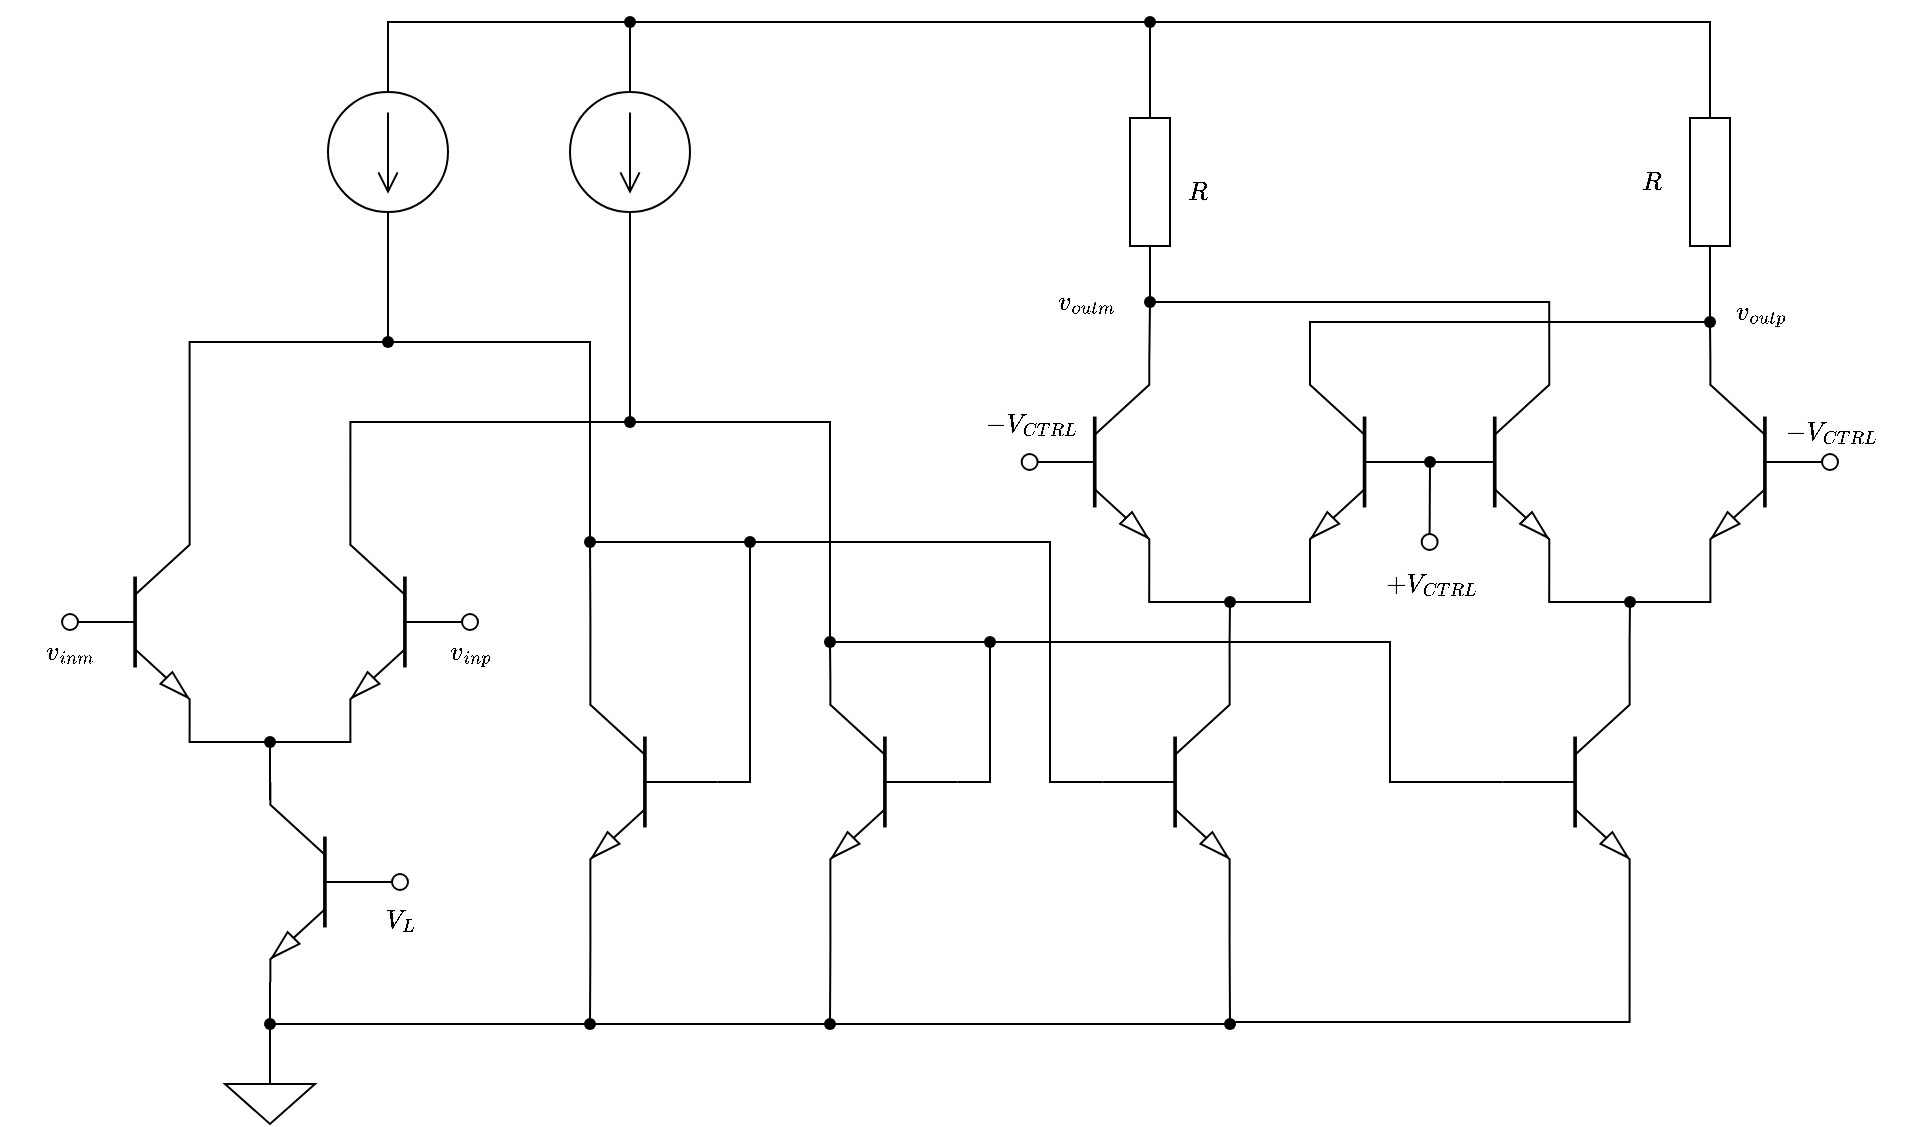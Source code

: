 <mxfile version="24.1.0" type="device">
  <diagram name="ページ1" id="3CdTRiGsujiSw6c1h7v3">
    <mxGraphModel dx="2954" dy="1196" grid="1" gridSize="10" guides="1" tooltips="1" connect="1" arrows="1" fold="1" page="1" pageScale="1" pageWidth="827" pageHeight="1169" math="1" shadow="0">
      <root>
        <mxCell id="0" />
        <mxCell id="1" parent="0" />
        <mxCell id="YW9zwW-SNKCNuL622meQ-1" value="" style="verticalLabelPosition=bottom;shadow=0;dashed=0;align=center;html=1;verticalAlign=top;shape=mxgraph.electrical.transistors.npn_transistor_5;" parent="1" vertex="1">
          <mxGeometry x="336" y="390" width="64" height="100" as="geometry" />
        </mxCell>
        <mxCell id="PU3b96CcsqgNLKvAV13z-3" value="" style="verticalLabelPosition=bottom;shadow=0;dashed=0;align=center;html=1;verticalAlign=top;shape=mxgraph.electrical.transistors.npn_transistor_5;flipH=1;" parent="1" vertex="1">
          <mxGeometry x="480" y="390" width="64" height="100" as="geometry" />
        </mxCell>
        <mxCell id="PU3b96CcsqgNLKvAV13z-5" value="" style="verticalLabelPosition=bottom;shadow=0;dashed=0;align=center;html=1;verticalAlign=top;shape=mxgraph.electrical.transistors.npn_transistor_5;flipH=1;" parent="1" vertex="1">
          <mxGeometry x="600" y="470" width="64" height="100" as="geometry" />
        </mxCell>
        <mxCell id="PU3b96CcsqgNLKvAV13z-6" value="" style="verticalLabelPosition=bottom;shadow=0;dashed=0;align=center;html=1;verticalAlign=top;shape=mxgraph.electrical.transistors.npn_transistor_5;flipH=1;" parent="1" vertex="1">
          <mxGeometry x="720" y="470" width="64" height="100" as="geometry" />
        </mxCell>
        <mxCell id="PU3b96CcsqgNLKvAV13z-10" value="" style="verticalLabelPosition=bottom;shadow=0;dashed=0;align=center;html=1;verticalAlign=top;shape=mxgraph.electrical.transistors.npn_transistor_5;flipH=0;" parent="1" vertex="1">
          <mxGeometry x="856" y="470" width="64" height="100" as="geometry" />
        </mxCell>
        <mxCell id="PU3b96CcsqgNLKvAV13z-11" value="" style="verticalLabelPosition=bottom;shadow=0;dashed=0;align=center;html=1;verticalAlign=top;shape=mxgraph.electrical.transistors.npn_transistor_5;flipH=0;" parent="1" vertex="1">
          <mxGeometry x="1056" y="470" width="64" height="100" as="geometry" />
        </mxCell>
        <mxCell id="PU3b96CcsqgNLKvAV13z-12" value="" style="verticalLabelPosition=bottom;shadow=0;dashed=0;align=center;html=1;verticalAlign=top;shape=mxgraph.electrical.transistors.npn_transistor_5;" parent="1" vertex="1">
          <mxGeometry x="815.82" y="310" width="64" height="100" as="geometry" />
        </mxCell>
        <mxCell id="PU3b96CcsqgNLKvAV13z-13" value="" style="verticalLabelPosition=bottom;shadow=0;dashed=0;align=center;html=1;verticalAlign=top;shape=mxgraph.electrical.transistors.npn_transistor_5;flipH=1;" parent="1" vertex="1">
          <mxGeometry x="959.82" y="310" width="64" height="100" as="geometry" />
        </mxCell>
        <mxCell id="PU3b96CcsqgNLKvAV13z-14" value="" style="verticalLabelPosition=bottom;shadow=0;dashed=0;align=center;html=1;verticalAlign=top;shape=mxgraph.electrical.transistors.npn_transistor_5;" parent="1" vertex="1">
          <mxGeometry x="1015.82" y="310" width="64" height="100" as="geometry" />
        </mxCell>
        <mxCell id="PU3b96CcsqgNLKvAV13z-15" value="" style="verticalLabelPosition=bottom;shadow=0;dashed=0;align=center;html=1;verticalAlign=top;shape=mxgraph.electrical.transistors.npn_transistor_5;flipH=1;" parent="1" vertex="1">
          <mxGeometry x="1160" y="310" width="64" height="100" as="geometry" />
        </mxCell>
        <mxCell id="PU3b96CcsqgNLKvAV13z-16" value="" style="shape=waypoint;sketch=0;fillStyle=solid;size=6;pointerEvents=1;points=[];fillColor=none;resizable=0;rotatable=0;perimeter=centerPerimeter;snapToPoint=1;fontFamily=Helvetica;fontSize=11;fontColor=default;labelBackgroundColor=default;" parent="1" vertex="1">
          <mxGeometry x="910" y="420" width="20" height="20" as="geometry" />
        </mxCell>
        <mxCell id="PU3b96CcsqgNLKvAV13z-17" style="edgeStyle=orthogonalEdgeStyle;rounded=0;orthogonalLoop=1;jettySize=auto;html=1;exitX=1;exitY=1;exitDx=0;exitDy=0;exitPerimeter=0;entryX=0.007;entryY=0.429;entryDx=0;entryDy=0;entryPerimeter=0;strokeColor=default;align=center;verticalAlign=middle;fontFamily=Helvetica;fontSize=11;fontColor=default;labelBackgroundColor=default;endArrow=none;endFill=0;" parent="1" source="PU3b96CcsqgNLKvAV13z-12" target="PU3b96CcsqgNLKvAV13z-16" edge="1">
          <mxGeometry relative="1" as="geometry">
            <Array as="points">
              <mxPoint x="879.82" y="430" />
            </Array>
          </mxGeometry>
        </mxCell>
        <mxCell id="PU3b96CcsqgNLKvAV13z-18" style="edgeStyle=orthogonalEdgeStyle;rounded=0;orthogonalLoop=1;jettySize=auto;html=1;exitX=1;exitY=1;exitDx=0;exitDy=0;exitPerimeter=0;entryX=0.96;entryY=0.643;entryDx=0;entryDy=0;entryPerimeter=0;strokeColor=default;align=center;verticalAlign=middle;fontFamily=Helvetica;fontSize=11;fontColor=default;labelBackgroundColor=default;endArrow=none;endFill=0;" parent="1" source="PU3b96CcsqgNLKvAV13z-13" target="PU3b96CcsqgNLKvAV13z-16" edge="1">
          <mxGeometry relative="1" as="geometry">
            <Array as="points">
              <mxPoint x="959.82" y="430" />
            </Array>
          </mxGeometry>
        </mxCell>
        <mxCell id="B4WlmdKC-h2AMB1wvCXI-6" style="edgeStyle=orthogonalEdgeStyle;rounded=0;orthogonalLoop=1;jettySize=auto;html=1;entryX=0.5;entryY=0;entryDx=0;entryDy=0;endArrow=none;endFill=0;" parent="1" source="PU3b96CcsqgNLKvAV13z-19" target="B4WlmdKC-h2AMB1wvCXI-3" edge="1">
          <mxGeometry relative="1" as="geometry" />
        </mxCell>
        <mxCell id="PU3b96CcsqgNLKvAV13z-19" value="" style="shape=waypoint;sketch=0;fillStyle=solid;size=6;pointerEvents=1;points=[];fillColor=none;resizable=0;rotatable=0;perimeter=centerPerimeter;snapToPoint=1;fontFamily=Helvetica;fontSize=11;fontColor=default;labelBackgroundColor=default;" parent="1" vertex="1">
          <mxGeometry x="1010" y="350" width="20" height="20" as="geometry" />
        </mxCell>
        <mxCell id="PU3b96CcsqgNLKvAV13z-20" style="edgeStyle=orthogonalEdgeStyle;rounded=0;orthogonalLoop=1;jettySize=auto;html=1;exitX=0;exitY=0.5;exitDx=0;exitDy=0;exitPerimeter=0;entryX=0.007;entryY=0.476;entryDx=0;entryDy=0;entryPerimeter=0;strokeColor=default;align=center;verticalAlign=middle;fontFamily=Helvetica;fontSize=11;fontColor=default;labelBackgroundColor=default;endArrow=none;endFill=0;" parent="1" source="PU3b96CcsqgNLKvAV13z-13" target="PU3b96CcsqgNLKvAV13z-19" edge="1">
          <mxGeometry relative="1" as="geometry" />
        </mxCell>
        <mxCell id="PU3b96CcsqgNLKvAV13z-21" style="edgeStyle=orthogonalEdgeStyle;rounded=0;orthogonalLoop=1;jettySize=auto;html=1;exitX=0;exitY=0.5;exitDx=0;exitDy=0;exitPerimeter=0;entryX=0.96;entryY=0.595;entryDx=0;entryDy=0;entryPerimeter=0;strokeColor=default;align=center;verticalAlign=middle;fontFamily=Helvetica;fontSize=11;fontColor=default;labelBackgroundColor=default;endArrow=none;endFill=0;" parent="1" source="PU3b96CcsqgNLKvAV13z-14" target="PU3b96CcsqgNLKvAV13z-19" edge="1">
          <mxGeometry relative="1" as="geometry" />
        </mxCell>
        <mxCell id="PU3b96CcsqgNLKvAV13z-22" value="" style="shape=waypoint;sketch=0;fillStyle=solid;size=6;pointerEvents=1;points=[];fillColor=none;resizable=0;rotatable=0;perimeter=centerPerimeter;snapToPoint=1;fontFamily=Helvetica;fontSize=11;fontColor=default;labelBackgroundColor=default;" parent="1" vertex="1">
          <mxGeometry x="1110" y="420" width="20" height="20" as="geometry" />
        </mxCell>
        <mxCell id="PU3b96CcsqgNLKvAV13z-23" style="edgeStyle=orthogonalEdgeStyle;rounded=0;orthogonalLoop=1;jettySize=auto;html=1;exitX=1;exitY=1;exitDx=0;exitDy=0;exitPerimeter=0;entryX=0.079;entryY=0.31;entryDx=0;entryDy=0;entryPerimeter=0;strokeColor=default;align=center;verticalAlign=middle;fontFamily=Helvetica;fontSize=11;fontColor=default;labelBackgroundColor=default;endArrow=none;endFill=0;" parent="1" source="PU3b96CcsqgNLKvAV13z-14" target="PU3b96CcsqgNLKvAV13z-22" edge="1">
          <mxGeometry relative="1" as="geometry">
            <Array as="points">
              <mxPoint x="1080" y="430" />
            </Array>
          </mxGeometry>
        </mxCell>
        <mxCell id="PU3b96CcsqgNLKvAV13z-24" style="edgeStyle=orthogonalEdgeStyle;rounded=0;orthogonalLoop=1;jettySize=auto;html=1;exitX=1;exitY=1;exitDx=0;exitDy=0;exitPerimeter=0;entryX=0.96;entryY=0.381;entryDx=0;entryDy=0;entryPerimeter=0;strokeColor=default;align=center;verticalAlign=middle;fontFamily=Helvetica;fontSize=11;fontColor=default;labelBackgroundColor=default;endArrow=none;endFill=0;" parent="1" source="PU3b96CcsqgNLKvAV13z-15" target="PU3b96CcsqgNLKvAV13z-22" edge="1">
          <mxGeometry relative="1" as="geometry">
            <Array as="points">
              <mxPoint x="1160" y="430" />
            </Array>
          </mxGeometry>
        </mxCell>
        <mxCell id="PU3b96CcsqgNLKvAV13z-25" style="edgeStyle=orthogonalEdgeStyle;rounded=0;orthogonalLoop=1;jettySize=auto;html=1;exitX=1;exitY=0;exitDx=0;exitDy=0;exitPerimeter=0;entryX=0.531;entryY=1.024;entryDx=0;entryDy=0;entryPerimeter=0;strokeColor=default;align=center;verticalAlign=middle;fontFamily=Helvetica;fontSize=11;fontColor=default;labelBackgroundColor=default;endArrow=none;endFill=0;" parent="1" source="PU3b96CcsqgNLKvAV13z-11" target="PU3b96CcsqgNLKvAV13z-22" edge="1">
          <mxGeometry relative="1" as="geometry" />
        </mxCell>
        <mxCell id="PU3b96CcsqgNLKvAV13z-26" style="edgeStyle=orthogonalEdgeStyle;rounded=0;orthogonalLoop=1;jettySize=auto;html=1;exitX=1;exitY=0;exitDx=0;exitDy=0;exitPerimeter=0;entryX=0.436;entryY=1.119;entryDx=0;entryDy=0;entryPerimeter=0;strokeColor=default;align=center;verticalAlign=middle;fontFamily=Helvetica;fontSize=11;fontColor=default;labelBackgroundColor=default;endArrow=none;endFill=0;" parent="1" source="PU3b96CcsqgNLKvAV13z-10" target="PU3b96CcsqgNLKvAV13z-16" edge="1">
          <mxGeometry relative="1" as="geometry" />
        </mxCell>
        <mxCell id="PU3b96CcsqgNLKvAV13z-30" value="" style="shape=waypoint;sketch=0;fillStyle=solid;size=6;pointerEvents=1;points=[];fillColor=none;resizable=0;rotatable=0;perimeter=centerPerimeter;snapToPoint=1;fontFamily=Helvetica;fontSize=11;fontColor=default;labelBackgroundColor=default;" parent="1" vertex="1">
          <mxGeometry x="590" y="390" width="20" height="20" as="geometry" />
        </mxCell>
        <mxCell id="PU3b96CcsqgNLKvAV13z-31" value="" style="shape=waypoint;sketch=0;fillStyle=solid;size=6;pointerEvents=1;points=[];fillColor=none;resizable=0;rotatable=0;perimeter=centerPerimeter;snapToPoint=1;fontFamily=Helvetica;fontSize=11;fontColor=default;labelBackgroundColor=default;" parent="1" vertex="1">
          <mxGeometry x="710" y="440" width="20" height="20" as="geometry" />
        </mxCell>
        <mxCell id="PU3b96CcsqgNLKvAV13z-32" style="edgeStyle=orthogonalEdgeStyle;rounded=0;orthogonalLoop=1;jettySize=auto;html=1;exitX=1;exitY=0;exitDx=0;exitDy=0;exitPerimeter=0;entryX=0.674;entryY=1.024;entryDx=0;entryDy=0;entryPerimeter=0;strokeColor=default;align=center;verticalAlign=middle;fontFamily=Helvetica;fontSize=11;fontColor=default;labelBackgroundColor=default;endArrow=none;endFill=0;" parent="1" source="PU3b96CcsqgNLKvAV13z-5" target="PU3b96CcsqgNLKvAV13z-30" edge="1">
          <mxGeometry relative="1" as="geometry" />
        </mxCell>
        <mxCell id="PU3b96CcsqgNLKvAV13z-33" style="edgeStyle=orthogonalEdgeStyle;rounded=0;orthogonalLoop=1;jettySize=auto;html=1;exitX=1;exitY=0;exitDx=0;exitDy=0;exitPerimeter=0;entryX=0.483;entryY=1.071;entryDx=0;entryDy=0;entryPerimeter=0;strokeColor=default;align=center;verticalAlign=middle;fontFamily=Helvetica;fontSize=11;fontColor=default;labelBackgroundColor=default;endArrow=none;endFill=0;" parent="1" source="PU3b96CcsqgNLKvAV13z-6" target="PU3b96CcsqgNLKvAV13z-31" edge="1">
          <mxGeometry relative="1" as="geometry" />
        </mxCell>
        <mxCell id="PU3b96CcsqgNLKvAV13z-37" value="" style="shape=waypoint;sketch=0;fillStyle=solid;size=6;pointerEvents=1;points=[];fillColor=none;resizable=0;rotatable=0;perimeter=centerPerimeter;snapToPoint=1;fontFamily=Helvetica;fontSize=11;fontColor=default;labelBackgroundColor=default;" parent="1" vertex="1">
          <mxGeometry x="670" y="390" width="20" height="20" as="geometry" />
        </mxCell>
        <mxCell id="PU3b96CcsqgNLKvAV13z-38" style="edgeStyle=orthogonalEdgeStyle;rounded=0;orthogonalLoop=1;jettySize=auto;html=1;exitX=0;exitY=0.5;exitDx=0;exitDy=0;exitPerimeter=0;entryX=0.555;entryY=1.048;entryDx=0;entryDy=0;entryPerimeter=0;strokeColor=default;align=center;verticalAlign=middle;fontFamily=Helvetica;fontSize=11;fontColor=default;labelBackgroundColor=default;endArrow=none;endFill=0;" parent="1" source="PU3b96CcsqgNLKvAV13z-5" target="PU3b96CcsqgNLKvAV13z-37" edge="1">
          <mxGeometry relative="1" as="geometry">
            <Array as="points">
              <mxPoint x="680" y="520" />
            </Array>
          </mxGeometry>
        </mxCell>
        <mxCell id="PU3b96CcsqgNLKvAV13z-39" style="edgeStyle=orthogonalEdgeStyle;rounded=0;orthogonalLoop=1;jettySize=auto;html=1;entryX=-0.017;entryY=0.643;entryDx=0;entryDy=0;entryPerimeter=0;strokeColor=default;align=center;verticalAlign=middle;fontFamily=Helvetica;fontSize=11;fontColor=default;labelBackgroundColor=default;endArrow=none;endFill=0;" parent="1" source="PU3b96CcsqgNLKvAV13z-30" target="PU3b96CcsqgNLKvAV13z-37" edge="1">
          <mxGeometry relative="1" as="geometry" />
        </mxCell>
        <mxCell id="PU3b96CcsqgNLKvAV13z-44" value="" style="shape=waypoint;sketch=0;fillStyle=solid;size=6;pointerEvents=1;points=[];fillColor=none;resizable=0;rotatable=0;perimeter=centerPerimeter;snapToPoint=1;fontFamily=Helvetica;fontSize=11;fontColor=default;labelBackgroundColor=default;" parent="1" vertex="1">
          <mxGeometry x="489" y="290" width="20" height="20" as="geometry" />
        </mxCell>
        <mxCell id="PU3b96CcsqgNLKvAV13z-45" value="" style="shape=waypoint;sketch=0;fillStyle=solid;size=6;pointerEvents=1;points=[];fillColor=none;resizable=0;rotatable=0;perimeter=centerPerimeter;snapToPoint=1;fontFamily=Helvetica;fontSize=11;fontColor=default;labelBackgroundColor=default;" parent="1" vertex="1">
          <mxGeometry x="610" y="330" width="20" height="20" as="geometry" />
        </mxCell>
        <mxCell id="PU3b96CcsqgNLKvAV13z-47" style="edgeStyle=orthogonalEdgeStyle;rounded=0;orthogonalLoop=1;jettySize=auto;html=1;exitX=1;exitY=0;exitDx=0;exitDy=0;exitPerimeter=0;entryX=0.043;entryY=0.693;entryDx=0;entryDy=0;entryPerimeter=0;strokeColor=default;align=center;verticalAlign=middle;fontFamily=Helvetica;fontSize=11;fontColor=default;labelBackgroundColor=default;endArrow=none;endFill=0;" parent="1" source="PU3b96CcsqgNLKvAV13z-3" target="PU3b96CcsqgNLKvAV13z-45" edge="1">
          <mxGeometry relative="1" as="geometry">
            <Array as="points">
              <mxPoint x="480" y="340" />
            </Array>
          </mxGeometry>
        </mxCell>
        <mxCell id="PU3b96CcsqgNLKvAV13z-48" style="edgeStyle=orthogonalEdgeStyle;rounded=0;orthogonalLoop=1;jettySize=auto;html=1;entryX=0.586;entryY=-0.007;entryDx=0;entryDy=0;entryPerimeter=0;strokeColor=default;align=center;verticalAlign=middle;fontFamily=Helvetica;fontSize=11;fontColor=default;labelBackgroundColor=default;endArrow=none;endFill=0;" parent="1" source="PU3b96CcsqgNLKvAV13z-45" target="PU3b96CcsqgNLKvAV13z-31" edge="1">
          <mxGeometry relative="1" as="geometry" />
        </mxCell>
        <mxCell id="PU3b96CcsqgNLKvAV13z-50" style="edgeStyle=orthogonalEdgeStyle;rounded=0;orthogonalLoop=1;jettySize=auto;html=1;exitX=1;exitY=0;exitDx=0;exitDy=0;exitPerimeter=0;entryX=-0.136;entryY=0.293;entryDx=0;entryDy=0;entryPerimeter=0;strokeColor=default;align=center;verticalAlign=middle;fontFamily=Helvetica;fontSize=11;fontColor=default;labelBackgroundColor=default;endArrow=none;endFill=0;" parent="1" source="YW9zwW-SNKCNuL622meQ-1" target="PU3b96CcsqgNLKvAV13z-44" edge="1">
          <mxGeometry relative="1" as="geometry">
            <Array as="points">
              <mxPoint x="400" y="300" />
            </Array>
          </mxGeometry>
        </mxCell>
        <mxCell id="PU3b96CcsqgNLKvAV13z-51" style="edgeStyle=orthogonalEdgeStyle;rounded=0;orthogonalLoop=1;jettySize=auto;html=1;entryX=0.671;entryY=-0.107;entryDx=0;entryDy=0;entryPerimeter=0;strokeColor=default;align=center;verticalAlign=middle;fontFamily=Helvetica;fontSize=11;fontColor=default;labelBackgroundColor=default;endArrow=none;endFill=0;" parent="1" source="PU3b96CcsqgNLKvAV13z-44" target="PU3b96CcsqgNLKvAV13z-30" edge="1">
          <mxGeometry relative="1" as="geometry" />
        </mxCell>
        <mxCell id="PU3b96CcsqgNLKvAV13z-53" value="" style="pointerEvents=1;verticalLabelPosition=bottom;shadow=0;dashed=0;align=center;html=1;verticalAlign=top;shape=mxgraph.electrical.resistors.resistor_1;fontFamily=Helvetica;fontSize=11;fontColor=default;labelBackgroundColor=default;direction=south;" parent="1" vertex="1">
          <mxGeometry x="870.0" y="170" width="20" height="100" as="geometry" />
        </mxCell>
        <mxCell id="PU3b96CcsqgNLKvAV13z-54" value="" style="pointerEvents=1;verticalLabelPosition=bottom;shadow=0;dashed=0;align=center;html=1;verticalAlign=top;shape=mxgraph.electrical.resistors.resistor_1;fontFamily=Helvetica;fontSize=11;fontColor=default;labelBackgroundColor=default;direction=south;" parent="1" vertex="1">
          <mxGeometry x="1150" y="170" width="20" height="100" as="geometry" />
        </mxCell>
        <mxCell id="PU3b96CcsqgNLKvAV13z-55" value="" style="shape=waypoint;sketch=0;fillStyle=solid;size=6;pointerEvents=1;points=[];fillColor=none;resizable=0;rotatable=0;perimeter=centerPerimeter;snapToPoint=1;fontFamily=Helvetica;fontSize=11;fontColor=default;labelBackgroundColor=default;" parent="1" vertex="1">
          <mxGeometry x="870" y="270" width="20" height="20" as="geometry" />
        </mxCell>
        <mxCell id="PU3b96CcsqgNLKvAV13z-56" value="" style="shape=waypoint;sketch=0;fillStyle=solid;size=6;pointerEvents=1;points=[];fillColor=none;resizable=0;rotatable=0;perimeter=centerPerimeter;snapToPoint=1;fontFamily=Helvetica;fontSize=11;fontColor=default;labelBackgroundColor=default;" parent="1" vertex="1">
          <mxGeometry x="1150" y="280" width="20" height="20" as="geometry" />
        </mxCell>
        <mxCell id="PU3b96CcsqgNLKvAV13z-57" style="edgeStyle=orthogonalEdgeStyle;rounded=0;orthogonalLoop=1;jettySize=auto;html=1;exitX=1;exitY=0;exitDx=0;exitDy=0;exitPerimeter=0;entryX=0.414;entryY=1.007;entryDx=0;entryDy=0;entryPerimeter=0;strokeColor=default;align=center;verticalAlign=middle;fontFamily=Helvetica;fontSize=11;fontColor=default;labelBackgroundColor=default;endArrow=none;endFill=0;" parent="1" source="PU3b96CcsqgNLKvAV13z-12" target="PU3b96CcsqgNLKvAV13z-55" edge="1">
          <mxGeometry relative="1" as="geometry" />
        </mxCell>
        <mxCell id="PU3b96CcsqgNLKvAV13z-58" style="edgeStyle=orthogonalEdgeStyle;rounded=0;orthogonalLoop=1;jettySize=auto;html=1;exitX=1;exitY=0.5;exitDx=0;exitDy=0;exitPerimeter=0;entryX=0.633;entryY=0.117;entryDx=0;entryDy=0;entryPerimeter=0;strokeColor=default;align=center;verticalAlign=middle;fontFamily=Helvetica;fontSize=11;fontColor=default;labelBackgroundColor=default;endArrow=none;endFill=0;" parent="1" source="PU3b96CcsqgNLKvAV13z-53" target="PU3b96CcsqgNLKvAV13z-55" edge="1">
          <mxGeometry relative="1" as="geometry" />
        </mxCell>
        <mxCell id="PU3b96CcsqgNLKvAV13z-59" style="edgeStyle=orthogonalEdgeStyle;rounded=0;orthogonalLoop=1;jettySize=auto;html=1;exitX=1;exitY=0.5;exitDx=0;exitDy=0;exitPerimeter=0;entryX=0.5;entryY=-0.033;entryDx=0;entryDy=0;entryPerimeter=0;strokeColor=default;align=center;verticalAlign=middle;fontFamily=Helvetica;fontSize=11;fontColor=default;labelBackgroundColor=default;endArrow=none;endFill=0;" parent="1" source="PU3b96CcsqgNLKvAV13z-54" target="PU3b96CcsqgNLKvAV13z-56" edge="1">
          <mxGeometry relative="1" as="geometry" />
        </mxCell>
        <mxCell id="PU3b96CcsqgNLKvAV13z-60" style="edgeStyle=orthogonalEdgeStyle;rounded=0;orthogonalLoop=1;jettySize=auto;html=1;exitX=1;exitY=0;exitDx=0;exitDy=0;exitPerimeter=0;entryX=0.583;entryY=0.967;entryDx=0;entryDy=0;entryPerimeter=0;strokeColor=default;align=center;verticalAlign=middle;fontFamily=Helvetica;fontSize=11;fontColor=default;labelBackgroundColor=default;endArrow=none;endFill=0;" parent="1" source="PU3b96CcsqgNLKvAV13z-15" target="PU3b96CcsqgNLKvAV13z-56" edge="1">
          <mxGeometry relative="1" as="geometry" />
        </mxCell>
        <mxCell id="PU3b96CcsqgNLKvAV13z-61" style="edgeStyle=orthogonalEdgeStyle;rounded=0;orthogonalLoop=1;jettySize=auto;html=1;exitX=1;exitY=0;exitDx=0;exitDy=0;exitPerimeter=0;entryX=0.9;entryY=0.483;entryDx=0;entryDy=0;entryPerimeter=0;strokeColor=default;align=center;verticalAlign=middle;fontFamily=Helvetica;fontSize=11;fontColor=default;labelBackgroundColor=default;endArrow=none;endFill=0;" parent="1" source="PU3b96CcsqgNLKvAV13z-14" target="PU3b96CcsqgNLKvAV13z-55" edge="1">
          <mxGeometry relative="1" as="geometry">
            <Array as="points">
              <mxPoint x="1080" y="280" />
            </Array>
          </mxGeometry>
        </mxCell>
        <mxCell id="PU3b96CcsqgNLKvAV13z-62" style="edgeStyle=orthogonalEdgeStyle;rounded=0;orthogonalLoop=1;jettySize=auto;html=1;exitX=1;exitY=0;exitDx=0;exitDy=0;exitPerimeter=0;entryX=0;entryY=0.7;entryDx=0;entryDy=0;entryPerimeter=0;strokeColor=default;align=center;verticalAlign=middle;fontFamily=Helvetica;fontSize=11;fontColor=default;labelBackgroundColor=default;endArrow=none;endFill=0;" parent="1" source="PU3b96CcsqgNLKvAV13z-13" target="PU3b96CcsqgNLKvAV13z-56" edge="1">
          <mxGeometry relative="1" as="geometry">
            <Array as="points">
              <mxPoint x="960" y="290" />
            </Array>
          </mxGeometry>
        </mxCell>
        <mxCell id="PU3b96CcsqgNLKvAV13z-63" value="" style="shape=waypoint;sketch=0;fillStyle=solid;size=6;pointerEvents=1;points=[];fillColor=none;resizable=0;rotatable=0;perimeter=centerPerimeter;snapToPoint=1;fontFamily=Helvetica;fontSize=11;fontColor=default;labelBackgroundColor=default;" parent="1" vertex="1">
          <mxGeometry x="430" y="490" width="20" height="20" as="geometry" />
        </mxCell>
        <mxCell id="PU3b96CcsqgNLKvAV13z-64" style="edgeStyle=orthogonalEdgeStyle;rounded=0;orthogonalLoop=1;jettySize=auto;html=1;exitX=1;exitY=1;exitDx=0;exitDy=0;exitPerimeter=0;entryX=0.06;entryY=0.451;entryDx=0;entryDy=0;entryPerimeter=0;strokeColor=default;align=center;verticalAlign=middle;fontFamily=Helvetica;fontSize=11;fontColor=default;labelBackgroundColor=default;endArrow=none;endFill=0;" parent="1" source="YW9zwW-SNKCNuL622meQ-1" target="PU3b96CcsqgNLKvAV13z-63" edge="1">
          <mxGeometry relative="1" as="geometry">
            <Array as="points">
              <mxPoint x="400" y="500" />
            </Array>
          </mxGeometry>
        </mxCell>
        <mxCell id="PU3b96CcsqgNLKvAV13z-65" style="edgeStyle=orthogonalEdgeStyle;rounded=0;orthogonalLoop=1;jettySize=auto;html=1;exitX=1;exitY=1;exitDx=0;exitDy=0;exitPerimeter=0;entryX=1.025;entryY=0.428;entryDx=0;entryDy=0;entryPerimeter=0;strokeColor=default;align=center;verticalAlign=middle;fontFamily=Helvetica;fontSize=11;fontColor=default;labelBackgroundColor=default;endArrow=none;endFill=0;" parent="1" source="PU3b96CcsqgNLKvAV13z-3" target="PU3b96CcsqgNLKvAV13z-63" edge="1">
          <mxGeometry relative="1" as="geometry">
            <Array as="points">
              <mxPoint x="480" y="500" />
            </Array>
          </mxGeometry>
        </mxCell>
        <mxCell id="PU3b96CcsqgNLKvAV13z-66" style="edgeStyle=orthogonalEdgeStyle;rounded=0;orthogonalLoop=1;jettySize=auto;html=1;exitX=0;exitY=0.5;exitDx=0;exitDy=0;exitPerimeter=0;entryX=0.428;entryY=0.945;entryDx=0;entryDy=0;entryPerimeter=0;strokeColor=default;align=center;verticalAlign=middle;fontFamily=Helvetica;fontSize=11;fontColor=default;labelBackgroundColor=default;endArrow=none;endFill=0;" parent="1" target="PU3b96CcsqgNLKvAV13z-63" edge="1">
          <mxGeometry relative="1" as="geometry">
            <mxPoint x="440" y="529" as="sourcePoint" />
          </mxGeometry>
        </mxCell>
        <mxCell id="PU3b96CcsqgNLKvAV13z-67" value="" style="pointerEvents=1;verticalLabelPosition=bottom;shadow=0;dashed=0;align=center;html=1;verticalAlign=top;shape=mxgraph.electrical.signal_sources.signal_ground;fontFamily=Helvetica;fontSize=11;fontColor=default;labelBackgroundColor=default;" parent="1" vertex="1">
          <mxGeometry x="417.5" y="661" width="45" height="30" as="geometry" />
        </mxCell>
        <mxCell id="PU3b96CcsqgNLKvAV13z-68" value="" style="shape=waypoint;sketch=0;fillStyle=solid;size=6;pointerEvents=1;points=[];fillColor=none;resizable=0;rotatable=0;perimeter=centerPerimeter;snapToPoint=1;fontFamily=Helvetica;fontSize=11;fontColor=default;labelBackgroundColor=default;" parent="1" vertex="1">
          <mxGeometry x="430" y="631" width="20" height="20" as="geometry" />
        </mxCell>
        <mxCell id="PU3b96CcsqgNLKvAV13z-69" style="edgeStyle=orthogonalEdgeStyle;rounded=0;orthogonalLoop=1;jettySize=auto;html=1;exitX=1;exitY=0.5;exitDx=0;exitDy=0;exitPerimeter=0;entryX=0.503;entryY=-0.062;entryDx=0;entryDy=0;entryPerimeter=0;strokeColor=default;align=center;verticalAlign=middle;fontFamily=Helvetica;fontSize=11;fontColor=default;labelBackgroundColor=default;endArrow=none;endFill=0;" parent="1" target="PU3b96CcsqgNLKvAV13z-68" edge="1">
          <mxGeometry relative="1" as="geometry">
            <mxPoint x="440" y="620" as="sourcePoint" />
          </mxGeometry>
        </mxCell>
        <mxCell id="PU3b96CcsqgNLKvAV13z-70" style="edgeStyle=orthogonalEdgeStyle;rounded=0;orthogonalLoop=1;jettySize=auto;html=1;exitX=0.5;exitY=0;exitDx=0;exitDy=0;exitPerimeter=0;entryX=0.606;entryY=0.91;entryDx=0;entryDy=0;entryPerimeter=0;strokeColor=default;align=center;verticalAlign=middle;fontFamily=Helvetica;fontSize=11;fontColor=default;labelBackgroundColor=default;endArrow=none;endFill=0;" parent="1" source="PU3b96CcsqgNLKvAV13z-67" target="PU3b96CcsqgNLKvAV13z-68" edge="1">
          <mxGeometry relative="1" as="geometry" />
        </mxCell>
        <mxCell id="PU3b96CcsqgNLKvAV13z-71" value="" style="shape=waypoint;sketch=0;fillStyle=solid;size=6;pointerEvents=1;points=[];fillColor=none;resizable=0;rotatable=0;perimeter=centerPerimeter;snapToPoint=1;fontFamily=Helvetica;fontSize=11;fontColor=default;labelBackgroundColor=default;" parent="1" vertex="1">
          <mxGeometry x="590" y="631" width="20" height="20" as="geometry" />
        </mxCell>
        <mxCell id="PU3b96CcsqgNLKvAV13z-72" value="" style="shape=waypoint;sketch=0;fillStyle=solid;size=6;pointerEvents=1;points=[];fillColor=none;resizable=0;rotatable=0;perimeter=centerPerimeter;snapToPoint=1;fontFamily=Helvetica;fontSize=11;fontColor=default;labelBackgroundColor=default;" parent="1" vertex="1">
          <mxGeometry x="710" y="631" width="20" height="20" as="geometry" />
        </mxCell>
        <mxCell id="PU3b96CcsqgNLKvAV13z-73" value="" style="shape=waypoint;sketch=0;fillStyle=solid;size=6;pointerEvents=1;points=[];fillColor=none;resizable=0;rotatable=0;perimeter=centerPerimeter;snapToPoint=1;fontFamily=Helvetica;fontSize=11;fontColor=default;labelBackgroundColor=default;" parent="1" vertex="1">
          <mxGeometry x="910" y="631" width="20" height="20" as="geometry" />
        </mxCell>
        <mxCell id="PU3b96CcsqgNLKvAV13z-75" style="edgeStyle=orthogonalEdgeStyle;rounded=0;orthogonalLoop=1;jettySize=auto;html=1;exitX=1;exitY=1;exitDx=0;exitDy=0;exitPerimeter=0;entryX=1.1;entryY=0.65;entryDx=0;entryDy=0;entryPerimeter=0;strokeColor=default;align=center;verticalAlign=middle;fontFamily=Helvetica;fontSize=11;fontColor=default;labelBackgroundColor=default;endArrow=none;endFill=0;" parent="1" source="PU3b96CcsqgNLKvAV13z-11" target="PU3b96CcsqgNLKvAV13z-73" edge="1">
          <mxGeometry relative="1" as="geometry">
            <Array as="points">
              <mxPoint x="1120" y="640" />
              <mxPoint x="920" y="640" />
            </Array>
          </mxGeometry>
        </mxCell>
        <mxCell id="PU3b96CcsqgNLKvAV13z-76" style="edgeStyle=orthogonalEdgeStyle;rounded=0;orthogonalLoop=1;jettySize=auto;html=1;exitX=1;exitY=1;exitDx=0;exitDy=0;exitPerimeter=0;entryX=0.35;entryY=-0.1;entryDx=0;entryDy=0;entryPerimeter=0;strokeColor=default;align=center;verticalAlign=middle;fontFamily=Helvetica;fontSize=11;fontColor=default;labelBackgroundColor=default;endArrow=none;endFill=0;" parent="1" source="PU3b96CcsqgNLKvAV13z-10" target="PU3b96CcsqgNLKvAV13z-73" edge="1">
          <mxGeometry relative="1" as="geometry" />
        </mxCell>
        <mxCell id="PU3b96CcsqgNLKvAV13z-77" style="edgeStyle=orthogonalEdgeStyle;rounded=0;orthogonalLoop=1;jettySize=auto;html=1;entryX=0.883;entryY=0.9;entryDx=0;entryDy=0;entryPerimeter=0;strokeColor=default;align=center;verticalAlign=middle;fontFamily=Helvetica;fontSize=11;fontColor=default;labelBackgroundColor=default;endArrow=none;endFill=0;" parent="1" source="PU3b96CcsqgNLKvAV13z-73" target="PU3b96CcsqgNLKvAV13z-72" edge="1">
          <mxGeometry relative="1" as="geometry" />
        </mxCell>
        <mxCell id="PU3b96CcsqgNLKvAV13z-78" style="edgeStyle=orthogonalEdgeStyle;rounded=0;orthogonalLoop=1;jettySize=auto;html=1;exitX=1;exitY=1;exitDx=0;exitDy=0;exitPerimeter=0;entryX=0.617;entryY=-0.067;entryDx=0;entryDy=0;entryPerimeter=0;strokeColor=default;align=center;verticalAlign=middle;fontFamily=Helvetica;fontSize=11;fontColor=default;labelBackgroundColor=default;endArrow=none;endFill=0;" parent="1" source="PU3b96CcsqgNLKvAV13z-6" target="PU3b96CcsqgNLKvAV13z-72" edge="1">
          <mxGeometry relative="1" as="geometry" />
        </mxCell>
        <mxCell id="PU3b96CcsqgNLKvAV13z-79" style="edgeStyle=orthogonalEdgeStyle;rounded=0;orthogonalLoop=1;jettySize=auto;html=1;entryX=1.133;entryY=0.733;entryDx=0;entryDy=0;entryPerimeter=0;strokeColor=default;align=center;verticalAlign=middle;fontFamily=Helvetica;fontSize=11;fontColor=default;labelBackgroundColor=default;endArrow=none;endFill=0;" parent="1" source="PU3b96CcsqgNLKvAV13z-72" target="PU3b96CcsqgNLKvAV13z-71" edge="1">
          <mxGeometry relative="1" as="geometry" />
        </mxCell>
        <mxCell id="PU3b96CcsqgNLKvAV13z-80" style="edgeStyle=orthogonalEdgeStyle;rounded=0;orthogonalLoop=1;jettySize=auto;html=1;exitX=1;exitY=1;exitDx=0;exitDy=0;exitPerimeter=0;entryX=0.417;entryY=-0.117;entryDx=0;entryDy=0;entryPerimeter=0;strokeColor=default;align=center;verticalAlign=middle;fontFamily=Helvetica;fontSize=11;fontColor=default;labelBackgroundColor=default;endArrow=none;endFill=0;" parent="1" source="PU3b96CcsqgNLKvAV13z-5" target="PU3b96CcsqgNLKvAV13z-71" edge="1">
          <mxGeometry relative="1" as="geometry" />
        </mxCell>
        <mxCell id="PU3b96CcsqgNLKvAV13z-81" style="edgeStyle=orthogonalEdgeStyle;rounded=0;orthogonalLoop=1;jettySize=auto;html=1;entryX=0.983;entryY=0.717;entryDx=0;entryDy=0;entryPerimeter=0;strokeColor=default;align=center;verticalAlign=middle;fontFamily=Helvetica;fontSize=11;fontColor=default;labelBackgroundColor=default;endArrow=none;endFill=0;" parent="1" source="PU3b96CcsqgNLKvAV13z-71" target="PU3b96CcsqgNLKvAV13z-68" edge="1">
          <mxGeometry relative="1" as="geometry" />
        </mxCell>
        <mxCell id="PU3b96CcsqgNLKvAV13z-82" value="" style="shape=waypoint;sketch=0;fillStyle=solid;size=6;pointerEvents=1;points=[];fillColor=none;resizable=0;rotatable=0;perimeter=centerPerimeter;snapToPoint=1;fontFamily=Helvetica;fontSize=11;fontColor=default;labelBackgroundColor=default;" parent="1" vertex="1">
          <mxGeometry x="870" y="130" width="20" height="20" as="geometry" />
        </mxCell>
        <mxCell id="PU3b96CcsqgNLKvAV13z-83" value="" style="shape=waypoint;sketch=0;fillStyle=solid;size=6;pointerEvents=1;points=[];fillColor=none;resizable=0;rotatable=0;perimeter=centerPerimeter;snapToPoint=1;fontFamily=Helvetica;fontSize=11;fontColor=default;labelBackgroundColor=default;" parent="1" vertex="1">
          <mxGeometry x="610" y="130" width="20" height="20" as="geometry" />
        </mxCell>
        <mxCell id="PU3b96CcsqgNLKvAV13z-87" style="edgeStyle=orthogonalEdgeStyle;rounded=0;orthogonalLoop=1;jettySize=auto;html=1;exitX=0;exitY=0.5;exitDx=0;exitDy=0;exitPerimeter=0;entryX=0.46;entryY=0.976;entryDx=0;entryDy=0;entryPerimeter=0;strokeColor=default;align=center;verticalAlign=middle;fontFamily=Helvetica;fontSize=11;fontColor=default;labelBackgroundColor=default;endArrow=none;endFill=0;" parent="1" source="PU3b96CcsqgNLKvAV13z-53" target="PU3b96CcsqgNLKvAV13z-82" edge="1">
          <mxGeometry relative="1" as="geometry" />
        </mxCell>
        <mxCell id="PU3b96CcsqgNLKvAV13z-88" style="edgeStyle=orthogonalEdgeStyle;rounded=0;orthogonalLoop=1;jettySize=auto;html=1;exitX=0;exitY=0.5;exitDx=0;exitDy=0;exitPerimeter=0;entryX=1.031;entryY=0.357;entryDx=0;entryDy=0;entryPerimeter=0;strokeColor=default;align=center;verticalAlign=middle;fontFamily=Helvetica;fontSize=11;fontColor=default;labelBackgroundColor=default;endArrow=none;endFill=0;" parent="1" source="PU3b96CcsqgNLKvAV13z-54" target="PU3b96CcsqgNLKvAV13z-82" edge="1">
          <mxGeometry relative="1" as="geometry">
            <Array as="points">
              <mxPoint x="1160" y="140" />
            </Array>
          </mxGeometry>
        </mxCell>
        <mxCell id="PU3b96CcsqgNLKvAV13z-89" style="edgeStyle=orthogonalEdgeStyle;rounded=0;orthogonalLoop=1;jettySize=auto;html=1;entryX=1.031;entryY=0.333;entryDx=0;entryDy=0;entryPerimeter=0;strokeColor=default;align=center;verticalAlign=middle;fontFamily=Helvetica;fontSize=11;fontColor=default;labelBackgroundColor=default;endArrow=none;endFill=0;" parent="1" source="PU3b96CcsqgNLKvAV13z-82" target="PU3b96CcsqgNLKvAV13z-83" edge="1">
          <mxGeometry relative="1" as="geometry" />
        </mxCell>
        <mxCell id="B4WlmdKC-h2AMB1wvCXI-1" value="" style="verticalLabelPosition=bottom;shadow=0;dashed=0;align=center;html=1;verticalAlign=top;strokeWidth=1;shape=ellipse;perimeter=ellipsePerimeter;fontFamily=Helvetica;fontSize=11;fontColor=default;labelBackgroundColor=default;aspect=fixed;" parent="1" vertex="1">
          <mxGeometry x="336" y="436" width="8" height="8" as="geometry" />
        </mxCell>
        <mxCell id="B4WlmdKC-h2AMB1wvCXI-2" value="" style="verticalLabelPosition=bottom;shadow=0;dashed=0;align=center;html=1;verticalAlign=top;strokeWidth=1;shape=ellipse;perimeter=ellipsePerimeter;fontFamily=Helvetica;fontSize=11;fontColor=default;labelBackgroundColor=default;aspect=fixed;" parent="1" vertex="1">
          <mxGeometry x="536" y="436" width="8" height="8" as="geometry" />
        </mxCell>
        <mxCell id="B4WlmdKC-h2AMB1wvCXI-3" value="" style="verticalLabelPosition=bottom;shadow=0;dashed=0;align=center;html=1;verticalAlign=top;strokeWidth=1;shape=ellipse;perimeter=ellipsePerimeter;fontFamily=Helvetica;fontSize=11;fontColor=default;labelBackgroundColor=default;aspect=fixed;" parent="1" vertex="1">
          <mxGeometry x="1015.82" y="396" width="8" height="8" as="geometry" />
        </mxCell>
        <mxCell id="B4WlmdKC-h2AMB1wvCXI-4" value="" style="verticalLabelPosition=bottom;shadow=0;dashed=0;align=center;html=1;verticalAlign=top;strokeWidth=1;shape=ellipse;perimeter=ellipsePerimeter;fontFamily=Helvetica;fontSize=11;fontColor=default;labelBackgroundColor=default;aspect=fixed;" parent="1" vertex="1">
          <mxGeometry x="815.82" y="356" width="8" height="8" as="geometry" />
        </mxCell>
        <mxCell id="B4WlmdKC-h2AMB1wvCXI-5" value="" style="verticalLabelPosition=bottom;shadow=0;dashed=0;align=center;html=1;verticalAlign=top;strokeWidth=1;shape=ellipse;perimeter=ellipsePerimeter;fontFamily=Helvetica;fontSize=11;fontColor=default;labelBackgroundColor=default;aspect=fixed;" parent="1" vertex="1">
          <mxGeometry x="1216" y="356" width="8" height="8" as="geometry" />
        </mxCell>
        <mxCell id="B4WlmdKC-h2AMB1wvCXI-7" style="edgeStyle=orthogonalEdgeStyle;rounded=0;orthogonalLoop=1;jettySize=auto;html=1;entryX=0;entryY=0.5;entryDx=0;entryDy=0;entryPerimeter=0;strokeColor=default;align=center;verticalAlign=middle;fontFamily=Helvetica;fontSize=11;fontColor=default;labelBackgroundColor=default;endArrow=none;endFill=0;" parent="1" source="PU3b96CcsqgNLKvAV13z-37" target="PU3b96CcsqgNLKvAV13z-10" edge="1">
          <mxGeometry relative="1" as="geometry">
            <Array as="points">
              <mxPoint x="830" y="400" />
              <mxPoint x="830" y="520" />
            </Array>
          </mxGeometry>
        </mxCell>
        <mxCell id="B4WlmdKC-h2AMB1wvCXI-8" value="" style="shape=waypoint;sketch=0;fillStyle=solid;size=6;pointerEvents=1;points=[];fillColor=none;resizable=0;rotatable=0;perimeter=centerPerimeter;snapToPoint=1;fontFamily=Helvetica;fontSize=11;fontColor=default;labelBackgroundColor=default;" parent="1" vertex="1">
          <mxGeometry x="790" y="440" width="20" height="20" as="geometry" />
        </mxCell>
        <mxCell id="B4WlmdKC-h2AMB1wvCXI-9" style="edgeStyle=orthogonalEdgeStyle;rounded=0;orthogonalLoop=1;jettySize=auto;html=1;exitX=0;exitY=0.5;exitDx=0;exitDy=0;exitPerimeter=0;entryX=0.547;entryY=1.039;entryDx=0;entryDy=0;entryPerimeter=0;strokeColor=default;align=center;verticalAlign=middle;fontFamily=Helvetica;fontSize=11;fontColor=default;labelBackgroundColor=default;endArrow=none;endFill=0;" parent="1" source="PU3b96CcsqgNLKvAV13z-6" target="B4WlmdKC-h2AMB1wvCXI-8" edge="1">
          <mxGeometry relative="1" as="geometry">
            <Array as="points">
              <mxPoint x="800" y="520" />
            </Array>
          </mxGeometry>
        </mxCell>
        <mxCell id="B4WlmdKC-h2AMB1wvCXI-10" style="edgeStyle=orthogonalEdgeStyle;rounded=0;orthogonalLoop=1;jettySize=auto;html=1;entryX=0.033;entryY=0.567;entryDx=0;entryDy=0;entryPerimeter=0;strokeColor=default;align=center;verticalAlign=middle;fontFamily=Helvetica;fontSize=11;fontColor=default;labelBackgroundColor=default;endArrow=none;endFill=0;" parent="1" source="PU3b96CcsqgNLKvAV13z-31" target="B4WlmdKC-h2AMB1wvCXI-8" edge="1">
          <mxGeometry relative="1" as="geometry" />
        </mxCell>
        <mxCell id="B4WlmdKC-h2AMB1wvCXI-11" style="edgeStyle=orthogonalEdgeStyle;rounded=0;orthogonalLoop=1;jettySize=auto;html=1;entryX=0;entryY=0.5;entryDx=0;entryDy=0;entryPerimeter=0;strokeColor=default;align=center;verticalAlign=middle;fontFamily=Helvetica;fontSize=11;fontColor=default;labelBackgroundColor=default;endArrow=none;endFill=0;" parent="1" source="B4WlmdKC-h2AMB1wvCXI-8" target="PU3b96CcsqgNLKvAV13z-11" edge="1">
          <mxGeometry relative="1" as="geometry">
            <Array as="points">
              <mxPoint x="1000" y="450" />
              <mxPoint x="1000" y="520" />
            </Array>
          </mxGeometry>
        </mxCell>
        <mxCell id="B4WlmdKC-h2AMB1wvCXI-12" value="`+V_{CTRL}`" style="text;html=1;align=center;verticalAlign=middle;resizable=0;points=[];autosize=1;strokeColor=none;fillColor=none;fontFamily=Helvetica;fontSize=11;fontColor=default;labelBackgroundColor=default;" parent="1" vertex="1">
          <mxGeometry x="974.82" y="406" width="90" height="30" as="geometry" />
        </mxCell>
        <mxCell id="B4WlmdKC-h2AMB1wvCXI-13" value="`-V_{CTRL}`" style="text;html=1;align=center;verticalAlign=middle;resizable=0;points=[];autosize=1;strokeColor=none;fillColor=none;fontFamily=Helvetica;fontSize=11;fontColor=default;labelBackgroundColor=default;" parent="1" vertex="1">
          <mxGeometry x="779.82" y="326" width="80" height="30" as="geometry" />
        </mxCell>
        <mxCell id="B4WlmdKC-h2AMB1wvCXI-14" value="`-V_{CTRL}`" style="text;html=1;align=center;verticalAlign=middle;resizable=0;points=[];autosize=1;strokeColor=none;fillColor=none;fontFamily=Helvetica;fontSize=11;fontColor=default;labelBackgroundColor=default;" parent="1" vertex="1">
          <mxGeometry x="1180" y="330" width="80" height="30" as="geometry" />
        </mxCell>
        <mxCell id="B4WlmdKC-h2AMB1wvCXI-15" value="`v_{outp}`" style="text;html=1;align=center;verticalAlign=middle;resizable=0;points=[];autosize=1;strokeColor=none;fillColor=none;fontFamily=Helvetica;fontSize=11;fontColor=default;labelBackgroundColor=default;" parent="1" vertex="1">
          <mxGeometry x="1150" y="270" width="70" height="30" as="geometry" />
        </mxCell>
        <mxCell id="B4WlmdKC-h2AMB1wvCXI-16" value="`v_{outm}`" style="text;html=1;align=center;verticalAlign=middle;resizable=0;points=[];autosize=1;strokeColor=none;fillColor=none;fontFamily=Helvetica;fontSize=11;fontColor=default;labelBackgroundColor=default;" parent="1" vertex="1">
          <mxGeometry x="812.82" y="265" width="70" height="30" as="geometry" />
        </mxCell>
        <mxCell id="B4WlmdKC-h2AMB1wvCXI-17" value="`v_{i np}`" style="text;html=1;align=center;verticalAlign=middle;resizable=0;points=[];autosize=1;strokeColor=none;fillColor=none;fontFamily=Helvetica;fontSize=11;fontColor=default;labelBackgroundColor=default;" parent="1" vertex="1">
          <mxGeometry x="505" y="440" width="70" height="30" as="geometry" />
        </mxCell>
        <mxCell id="B4WlmdKC-h2AMB1wvCXI-18" value="`v_{i nm}`" style="text;html=1;align=center;verticalAlign=middle;resizable=0;points=[];autosize=1;strokeColor=none;fillColor=none;fontFamily=Helvetica;fontSize=11;fontColor=default;labelBackgroundColor=default;" parent="1" vertex="1">
          <mxGeometry x="305" y="440" width="70" height="30" as="geometry" />
        </mxCell>
        <mxCell id="MwB_O6M-_PJH9FipVa-9-1" value="" style="verticalLabelPosition=bottom;shadow=0;dashed=0;align=center;html=1;verticalAlign=top;shape=mxgraph.electrical.transistors.npn_transistor_5;flipH=1;" parent="1" vertex="1">
          <mxGeometry x="440" y="520" width="64" height="100" as="geometry" />
        </mxCell>
        <mxCell id="MwB_O6M-_PJH9FipVa-9-10" value="`V_{L}`" style="text;html=1;align=center;verticalAlign=middle;resizable=0;points=[];autosize=1;strokeColor=none;fillColor=none;fontFamily=Helvetica;fontSize=11;fontColor=default;labelBackgroundColor=default;" parent="1" vertex="1">
          <mxGeometry x="475" y="574" width="60" height="30" as="geometry" />
        </mxCell>
        <mxCell id="MwB_O6M-_PJH9FipVa-9-11" value="" style="verticalLabelPosition=bottom;shadow=0;dashed=0;align=center;html=1;verticalAlign=top;strokeWidth=1;shape=ellipse;perimeter=ellipsePerimeter;fontFamily=Helvetica;fontSize=11;fontColor=default;labelBackgroundColor=default;aspect=fixed;" parent="1" vertex="1">
          <mxGeometry x="501" y="566" width="8" height="8" as="geometry" />
        </mxCell>
        <mxCell id="MwB_O6M-_PJH9FipVa-9-12" style="edgeStyle=orthogonalEdgeStyle;rounded=0;orthogonalLoop=1;jettySize=auto;html=1;entryX=1;entryY=0.5;entryDx=0;entryDy=0;entryPerimeter=0;strokeColor=default;align=center;verticalAlign=middle;fontFamily=Helvetica;fontSize=11;fontColor=default;labelBackgroundColor=default;endArrow=none;endFill=0;" parent="1" source="PU3b96CcsqgNLKvAV13z-45" target="eioN4eGMBshPVpRlJGpY-2" edge="1">
          <mxGeometry relative="1" as="geometry">
            <mxPoint x="620.0" y="287.143" as="targetPoint" />
          </mxGeometry>
        </mxCell>
        <mxCell id="MwB_O6M-_PJH9FipVa-9-14" value="`R`" style="text;html=1;align=center;verticalAlign=middle;resizable=0;points=[];autosize=1;strokeColor=none;fillColor=none;fontFamily=Helvetica;fontSize=11;fontColor=default;labelBackgroundColor=default;" parent="1" vertex="1">
          <mxGeometry x="882.82" y="210" width="40" height="30" as="geometry" />
        </mxCell>
        <mxCell id="MwB_O6M-_PJH9FipVa-9-15" value="`R`" style="text;html=1;align=center;verticalAlign=middle;resizable=0;points=[];autosize=1;strokeColor=none;fillColor=none;fontFamily=Helvetica;fontSize=11;fontColor=default;labelBackgroundColor=default;" parent="1" vertex="1">
          <mxGeometry x="1110" y="205" width="40" height="30" as="geometry" />
        </mxCell>
        <mxCell id="eioN4eGMBshPVpRlJGpY-1" value="" style="pointerEvents=1;verticalLabelPosition=bottom;shadow=0;dashed=0;align=center;html=1;verticalAlign=top;shape=mxgraph.electrical.signal_sources.source;aspect=fixed;points=[[0.5,0,0],[1,0.5,0],[0.5,1,0],[0,0.5,0]];elSignalType=dc1;direction=south;" vertex="1" parent="1">
          <mxGeometry x="469" y="175" width="60" height="60" as="geometry" />
        </mxCell>
        <mxCell id="eioN4eGMBshPVpRlJGpY-2" value="" style="pointerEvents=1;verticalLabelPosition=bottom;shadow=0;dashed=0;align=center;html=1;verticalAlign=top;shape=mxgraph.electrical.signal_sources.source;aspect=fixed;points=[[0.5,0,0],[1,0.5,0],[0.5,1,0],[0,0.5,0]];elSignalType=dc1;direction=south;" vertex="1" parent="1">
          <mxGeometry x="590" y="175" width="60" height="60" as="geometry" />
        </mxCell>
        <mxCell id="eioN4eGMBshPVpRlJGpY-3" style="edgeStyle=orthogonalEdgeStyle;rounded=0;orthogonalLoop=1;jettySize=auto;html=1;entryX=0;entryY=0.5;entryDx=0;entryDy=0;entryPerimeter=0;endArrow=none;endFill=0;" edge="1" parent="1" source="PU3b96CcsqgNLKvAV13z-83" target="eioN4eGMBshPVpRlJGpY-1">
          <mxGeometry relative="1" as="geometry" />
        </mxCell>
        <mxCell id="eioN4eGMBshPVpRlJGpY-5" style="edgeStyle=orthogonalEdgeStyle;rounded=0;orthogonalLoop=1;jettySize=auto;html=1;exitX=1;exitY=0.5;exitDx=0;exitDy=0;exitPerimeter=0;entryX=0.557;entryY=0.048;entryDx=0;entryDy=0;entryPerimeter=0;strokeColor=default;align=center;verticalAlign=middle;fontFamily=Helvetica;fontSize=11;fontColor=default;labelBackgroundColor=default;endArrow=none;endFill=0;" edge="1" parent="1" source="eioN4eGMBshPVpRlJGpY-1" target="PU3b96CcsqgNLKvAV13z-44">
          <mxGeometry relative="1" as="geometry" />
        </mxCell>
        <mxCell id="eioN4eGMBshPVpRlJGpY-6" style="edgeStyle=orthogonalEdgeStyle;rounded=0;orthogonalLoop=1;jettySize=auto;html=1;entryX=0;entryY=0.5;entryDx=0;entryDy=0;entryPerimeter=0;strokeColor=default;align=center;verticalAlign=middle;fontFamily=Helvetica;fontSize=11;fontColor=default;labelBackgroundColor=default;endArrow=none;endFill=0;" edge="1" parent="1" source="PU3b96CcsqgNLKvAV13z-83" target="eioN4eGMBshPVpRlJGpY-2">
          <mxGeometry relative="1" as="geometry" />
        </mxCell>
      </root>
    </mxGraphModel>
  </diagram>
</mxfile>
